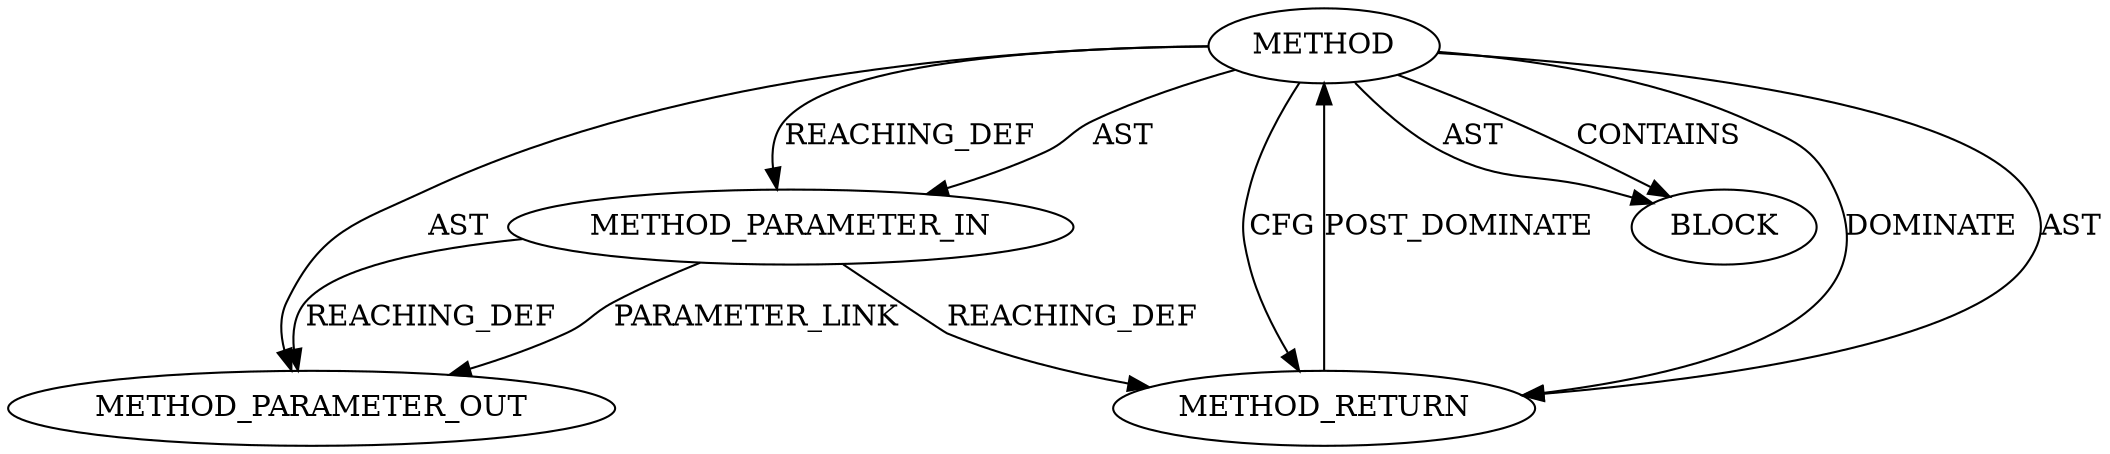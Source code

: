 digraph {
  21089 [label=METHOD AST_PARENT_TYPE="NAMESPACE_BLOCK" AST_PARENT_FULL_NAME="<global>" ORDER=0 CODE="<empty>" FULL_NAME="skb_queue_head_init" IS_EXTERNAL=true FILENAME="<empty>" SIGNATURE="" NAME="skb_queue_head_init"]
  21090 [label=METHOD_PARAMETER_IN ORDER=1 CODE="p1" IS_VARIADIC=false TYPE_FULL_NAME="ANY" EVALUATION_STRATEGY="BY_VALUE" INDEX=1 NAME="p1"]
  21092 [label=METHOD_RETURN ORDER=2 CODE="RET" TYPE_FULL_NAME="ANY" EVALUATION_STRATEGY="BY_VALUE"]
  21091 [label=BLOCK ORDER=1 ARGUMENT_INDEX=1 CODE="<empty>" TYPE_FULL_NAME="ANY"]
  22445 [label=METHOD_PARAMETER_OUT ORDER=1 CODE="p1" IS_VARIADIC=false TYPE_FULL_NAME="ANY" EVALUATION_STRATEGY="BY_VALUE" INDEX=1 NAME="p1"]
  21089 -> 21091 [label=CONTAINS ]
  21089 -> 21091 [label=AST ]
  21089 -> 21090 [label=AST ]
  21090 -> 21092 [label=REACHING_DEF VARIABLE="p1"]
  21090 -> 22445 [label=PARAMETER_LINK ]
  21089 -> 21092 [label=DOMINATE ]
  21089 -> 22445 [label=AST ]
  21089 -> 21092 [label=AST ]
  21090 -> 22445 [label=REACHING_DEF VARIABLE="p1"]
  21089 -> 21090 [label=REACHING_DEF VARIABLE=""]
  21092 -> 21089 [label=POST_DOMINATE ]
  21089 -> 21092 [label=CFG ]
}
